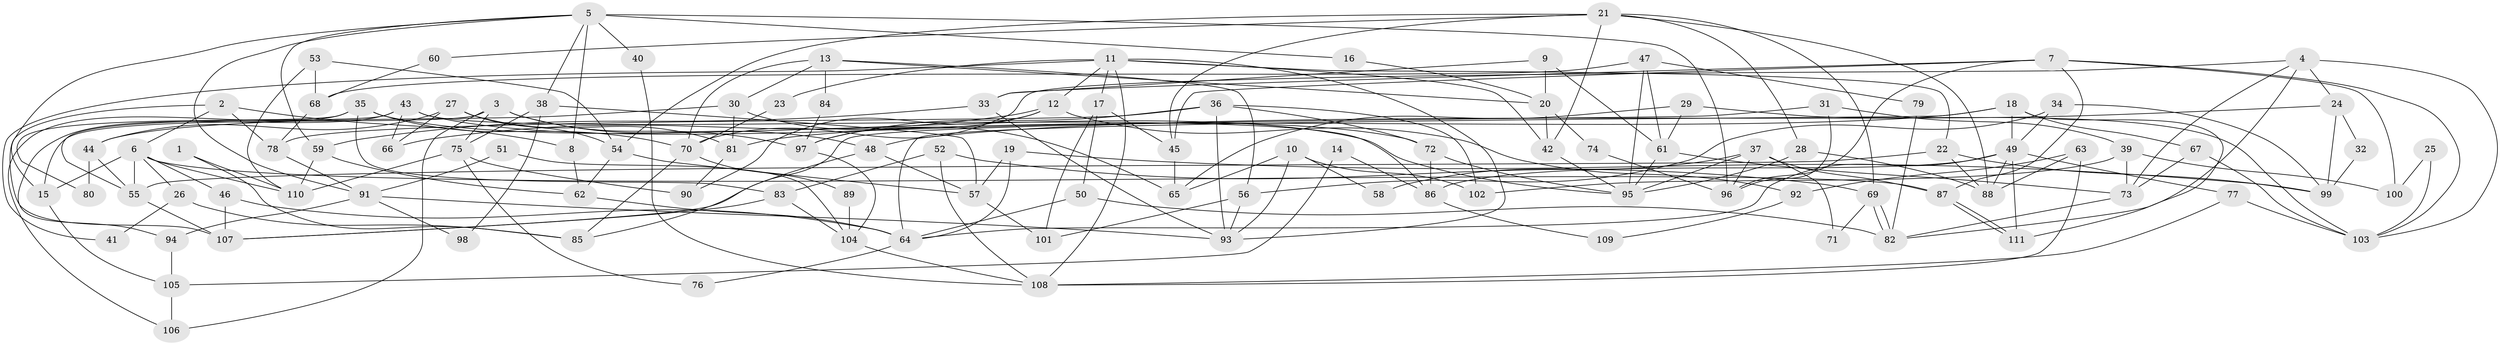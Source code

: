// Generated by graph-tools (version 1.1) at 2025/15/03/09/25 04:15:14]
// undirected, 111 vertices, 222 edges
graph export_dot {
graph [start="1"]
  node [color=gray90,style=filled];
  1;
  2;
  3;
  4;
  5;
  6;
  7;
  8;
  9;
  10;
  11;
  12;
  13;
  14;
  15;
  16;
  17;
  18;
  19;
  20;
  21;
  22;
  23;
  24;
  25;
  26;
  27;
  28;
  29;
  30;
  31;
  32;
  33;
  34;
  35;
  36;
  37;
  38;
  39;
  40;
  41;
  42;
  43;
  44;
  45;
  46;
  47;
  48;
  49;
  50;
  51;
  52;
  53;
  54;
  55;
  56;
  57;
  58;
  59;
  60;
  61;
  62;
  63;
  64;
  65;
  66;
  67;
  68;
  69;
  70;
  71;
  72;
  73;
  74;
  75;
  76;
  77;
  78;
  79;
  80;
  81;
  82;
  83;
  84;
  85;
  86;
  87;
  88;
  89;
  90;
  91;
  92;
  93;
  94;
  95;
  96;
  97;
  98;
  99;
  100;
  101;
  102;
  103;
  104;
  105;
  106;
  107;
  108;
  109;
  110;
  111;
  1 -- 110;
  1 -- 85;
  2 -- 78;
  2 -- 107;
  2 -- 6;
  2 -- 8;
  3 -- 97;
  3 -- 48;
  3 -- 15;
  3 -- 75;
  3 -- 106;
  4 -- 70;
  4 -- 82;
  4 -- 24;
  4 -- 73;
  4 -- 103;
  5 -- 8;
  5 -- 15;
  5 -- 16;
  5 -- 38;
  5 -- 40;
  5 -- 59;
  5 -- 91;
  5 -- 96;
  6 -- 87;
  6 -- 15;
  6 -- 26;
  6 -- 46;
  6 -- 55;
  6 -- 110;
  7 -- 103;
  7 -- 96;
  7 -- 33;
  7 -- 45;
  7 -- 87;
  7 -- 100;
  8 -- 62;
  9 -- 33;
  9 -- 61;
  9 -- 20;
  10 -- 65;
  10 -- 93;
  10 -- 58;
  10 -- 102;
  11 -- 93;
  11 -- 42;
  11 -- 12;
  11 -- 17;
  11 -- 22;
  11 -- 23;
  11 -- 41;
  11 -- 108;
  12 -- 66;
  12 -- 90;
  12 -- 92;
  12 -- 97;
  13 -- 30;
  13 -- 20;
  13 -- 56;
  13 -- 70;
  13 -- 84;
  14 -- 105;
  14 -- 86;
  15 -- 105;
  16 -- 20;
  17 -- 45;
  17 -- 50;
  17 -- 101;
  18 -- 67;
  18 -- 64;
  18 -- 49;
  18 -- 81;
  18 -- 111;
  19 -- 57;
  19 -- 64;
  19 -- 99;
  20 -- 42;
  20 -- 74;
  21 -- 28;
  21 -- 88;
  21 -- 42;
  21 -- 45;
  21 -- 54;
  21 -- 60;
  21 -- 69;
  22 -- 99;
  22 -- 55;
  22 -- 88;
  23 -- 70;
  24 -- 48;
  24 -- 32;
  24 -- 99;
  25 -- 100;
  25 -- 103;
  26 -- 85;
  26 -- 41;
  27 -- 44;
  27 -- 81;
  27 -- 54;
  27 -- 66;
  28 -- 88;
  28 -- 95;
  29 -- 103;
  29 -- 61;
  29 -- 65;
  30 -- 65;
  30 -- 81;
  30 -- 44;
  31 -- 96;
  31 -- 39;
  31 -- 85;
  32 -- 99;
  33 -- 59;
  33 -- 93;
  34 -- 99;
  34 -- 49;
  34 -- 56;
  35 -- 106;
  35 -- 83;
  35 -- 70;
  35 -- 80;
  35 -- 95;
  36 -- 93;
  36 -- 72;
  36 -- 78;
  36 -- 97;
  36 -- 102;
  37 -- 87;
  37 -- 95;
  37 -- 58;
  37 -- 71;
  37 -- 96;
  38 -- 57;
  38 -- 75;
  38 -- 98;
  39 -- 73;
  39 -- 102;
  39 -- 100;
  40 -- 108;
  42 -- 95;
  43 -- 72;
  43 -- 55;
  43 -- 66;
  43 -- 86;
  43 -- 94;
  44 -- 55;
  44 -- 80;
  45 -- 65;
  46 -- 64;
  46 -- 107;
  47 -- 68;
  47 -- 95;
  47 -- 61;
  47 -- 79;
  48 -- 107;
  48 -- 57;
  49 -- 111;
  49 -- 64;
  49 -- 77;
  49 -- 86;
  49 -- 88;
  50 -- 64;
  50 -- 82;
  51 -- 91;
  51 -- 104;
  52 -- 108;
  52 -- 69;
  52 -- 83;
  53 -- 110;
  53 -- 54;
  53 -- 68;
  54 -- 57;
  54 -- 62;
  55 -- 107;
  56 -- 93;
  56 -- 101;
  57 -- 101;
  59 -- 110;
  59 -- 62;
  60 -- 68;
  61 -- 73;
  61 -- 95;
  62 -- 64;
  63 -- 108;
  63 -- 88;
  63 -- 92;
  64 -- 76;
  67 -- 73;
  67 -- 103;
  68 -- 78;
  69 -- 82;
  69 -- 82;
  69 -- 71;
  70 -- 85;
  70 -- 89;
  72 -- 95;
  72 -- 86;
  73 -- 82;
  74 -- 96;
  75 -- 76;
  75 -- 90;
  75 -- 110;
  77 -- 108;
  77 -- 103;
  78 -- 91;
  79 -- 82;
  81 -- 90;
  83 -- 107;
  83 -- 104;
  84 -- 97;
  86 -- 109;
  87 -- 111;
  87 -- 111;
  89 -- 104;
  91 -- 93;
  91 -- 94;
  91 -- 98;
  92 -- 109;
  94 -- 105;
  97 -- 104;
  104 -- 108;
  105 -- 106;
}

